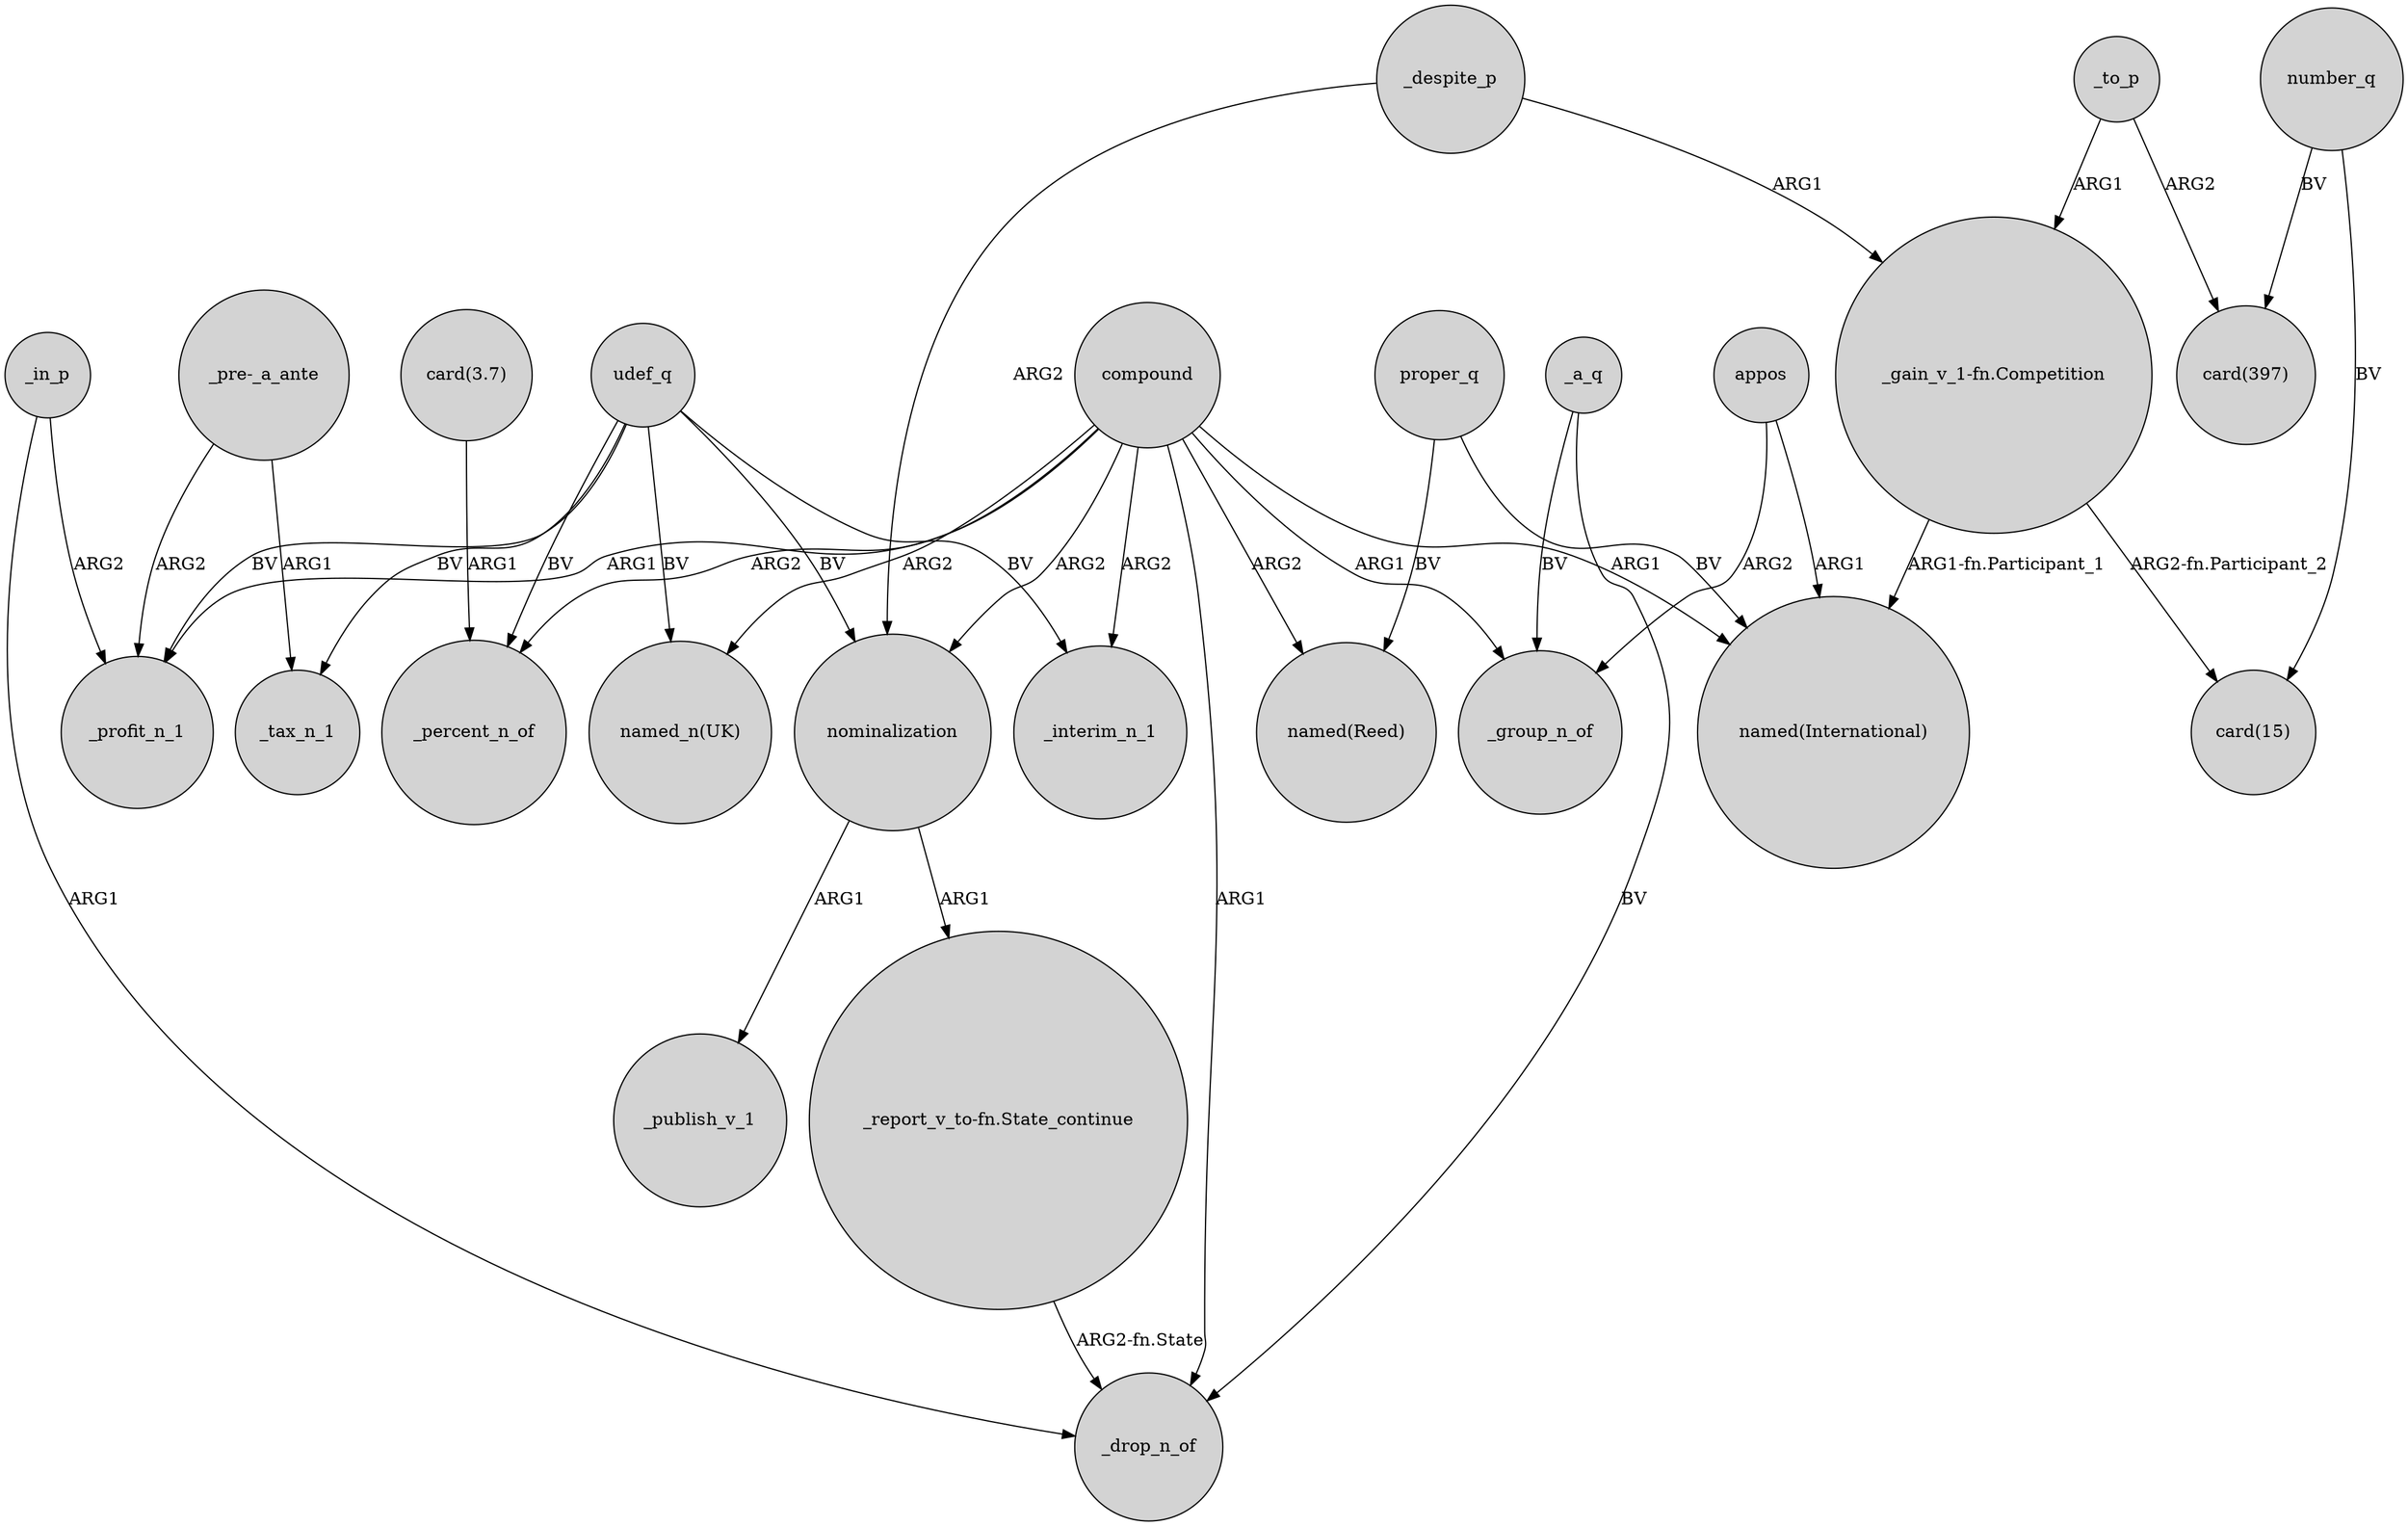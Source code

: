 digraph {
	node [shape=circle style=filled]
	proper_q -> "named(Reed)" [label=BV]
	"card(3.7)" -> _percent_n_of [label=ARG1]
	_to_p -> "card(397)" [label=ARG2]
	"_pre-_a_ante" -> _profit_n_1 [label=ARG2]
	udef_q -> nominalization [label=BV]
	udef_q -> _tax_n_1 [label=BV]
	compound -> "named(International)" [label=ARG1]
	appos -> "named(International)" [label=ARG1]
	_despite_p -> "_gain_v_1-fn.Competition" [label=ARG1]
	udef_q -> _profit_n_1 [label=BV]
	appos -> _group_n_of [label=ARG2]
	nominalization -> _publish_v_1 [label=ARG1]
	_to_p -> "_gain_v_1-fn.Competition" [label=ARG1]
	compound -> _group_n_of [label=ARG1]
	_a_q -> _group_n_of [label=BV]
	_in_p -> _profit_n_1 [label=ARG2]
	compound -> nominalization [label=ARG2]
	"_gain_v_1-fn.Competition" -> "card(15)" [label="ARG2-fn.Participant_2"]
	udef_q -> _percent_n_of [label=BV]
	compound -> "named_n(UK)" [label=ARG2]
	proper_q -> "named(International)" [label=BV]
	udef_q -> "named_n(UK)" [label=BV]
	compound -> _percent_n_of [label=ARG2]
	compound -> _profit_n_1 [label=ARG1]
	_despite_p -> nominalization [label=ARG2]
	compound -> _interim_n_1 [label=ARG2]
	_a_q -> _drop_n_of [label=BV]
	nominalization -> "_report_v_to-fn.State_continue" [label=ARG1]
	compound -> "named(Reed)" [label=ARG2]
	"_pre-_a_ante" -> _tax_n_1 [label=ARG1]
	_in_p -> _drop_n_of [label=ARG1]
	udef_q -> _interim_n_1 [label=BV]
	number_q -> "card(397)" [label=BV]
	"_gain_v_1-fn.Competition" -> "named(International)" [label="ARG1-fn.Participant_1"]
	compound -> _drop_n_of [label=ARG1]
	number_q -> "card(15)" [label=BV]
	"_report_v_to-fn.State_continue" -> _drop_n_of [label="ARG2-fn.State"]
}
